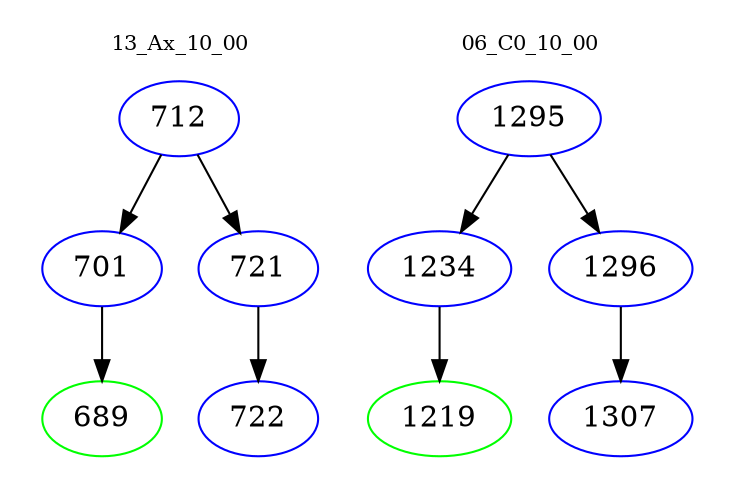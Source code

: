 digraph{
subgraph cluster_0 {
color = white
label = "13_Ax_10_00";
fontsize=10;
T0_712 [label="712", color="blue"]
T0_712 -> T0_701 [color="black"]
T0_701 [label="701", color="blue"]
T0_701 -> T0_689 [color="black"]
T0_689 [label="689", color="green"]
T0_712 -> T0_721 [color="black"]
T0_721 [label="721", color="blue"]
T0_721 -> T0_722 [color="black"]
T0_722 [label="722", color="blue"]
}
subgraph cluster_1 {
color = white
label = "06_C0_10_00";
fontsize=10;
T1_1295 [label="1295", color="blue"]
T1_1295 -> T1_1234 [color="black"]
T1_1234 [label="1234", color="blue"]
T1_1234 -> T1_1219 [color="black"]
T1_1219 [label="1219", color="green"]
T1_1295 -> T1_1296 [color="black"]
T1_1296 [label="1296", color="blue"]
T1_1296 -> T1_1307 [color="black"]
T1_1307 [label="1307", color="blue"]
}
}
